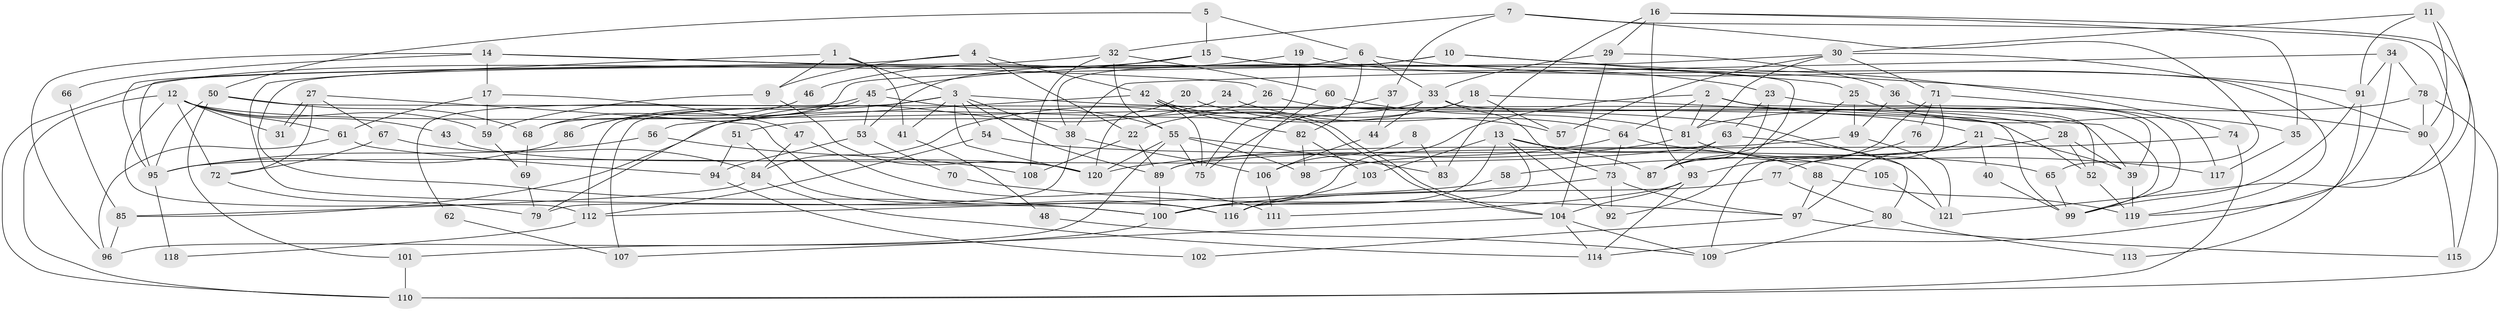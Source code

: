 // coarse degree distribution, {10: 0.02531645569620253, 7: 0.11392405063291139, 6: 0.08860759493670886, 3: 0.189873417721519, 9: 0.012658227848101266, 5: 0.16455696202531644, 2: 0.1518987341772152, 8: 0.08860759493670886, 11: 0.02531645569620253, 4: 0.13924050632911392}
// Generated by graph-tools (version 1.1) at 2025/23/03/03/25 07:23:59]
// undirected, 121 vertices, 242 edges
graph export_dot {
graph [start="1"]
  node [color=gray90,style=filled];
  1;
  2;
  3;
  4;
  5;
  6;
  7;
  8;
  9;
  10;
  11;
  12;
  13;
  14;
  15;
  16;
  17;
  18;
  19;
  20;
  21;
  22;
  23;
  24;
  25;
  26;
  27;
  28;
  29;
  30;
  31;
  32;
  33;
  34;
  35;
  36;
  37;
  38;
  39;
  40;
  41;
  42;
  43;
  44;
  45;
  46;
  47;
  48;
  49;
  50;
  51;
  52;
  53;
  54;
  55;
  56;
  57;
  58;
  59;
  60;
  61;
  62;
  63;
  64;
  65;
  66;
  67;
  68;
  69;
  70;
  71;
  72;
  73;
  74;
  75;
  76;
  77;
  78;
  79;
  80;
  81;
  82;
  83;
  84;
  85;
  86;
  87;
  88;
  89;
  90;
  91;
  92;
  93;
  94;
  95;
  96;
  97;
  98;
  99;
  100;
  101;
  102;
  103;
  104;
  105;
  106;
  107;
  108;
  109;
  110;
  111;
  112;
  113;
  114;
  115;
  116;
  117;
  118;
  119;
  120;
  121;
  1 -- 3;
  1 -- 100;
  1 -- 9;
  1 -- 41;
  2 -- 100;
  2 -- 21;
  2 -- 52;
  2 -- 64;
  2 -- 81;
  3 -- 112;
  3 -- 38;
  3 -- 41;
  3 -- 54;
  3 -- 80;
  3 -- 86;
  3 -- 89;
  3 -- 107;
  3 -- 120;
  4 -- 42;
  4 -- 95;
  4 -- 9;
  4 -- 22;
  5 -- 15;
  5 -- 6;
  5 -- 50;
  6 -- 82;
  6 -- 100;
  6 -- 33;
  6 -- 91;
  7 -- 32;
  7 -- 121;
  7 -- 37;
  7 -- 65;
  8 -- 106;
  8 -- 83;
  9 -- 59;
  9 -- 120;
  10 -- 25;
  10 -- 38;
  10 -- 53;
  10 -- 74;
  11 -- 91;
  11 -- 114;
  11 -- 30;
  11 -- 90;
  12 -- 110;
  12 -- 52;
  12 -- 31;
  12 -- 43;
  12 -- 59;
  12 -- 61;
  12 -- 72;
  12 -- 112;
  13 -- 100;
  13 -- 87;
  13 -- 88;
  13 -- 92;
  13 -- 103;
  13 -- 116;
  14 -- 17;
  14 -- 90;
  14 -- 26;
  14 -- 66;
  14 -- 96;
  15 -- 92;
  15 -- 45;
  15 -- 23;
  15 -- 110;
  16 -- 35;
  16 -- 29;
  16 -- 83;
  16 -- 93;
  16 -- 115;
  17 -- 59;
  17 -- 61;
  17 -- 47;
  18 -- 22;
  18 -- 99;
  18 -- 57;
  18 -- 84;
  19 -- 90;
  19 -- 75;
  19 -- 46;
  20 -- 120;
  20 -- 57;
  21 -- 39;
  21 -- 97;
  21 -- 40;
  21 -- 77;
  22 -- 89;
  22 -- 108;
  23 -- 87;
  23 -- 39;
  23 -- 63;
  24 -- 64;
  24 -- 79;
  25 -- 49;
  25 -- 87;
  25 -- 35;
  26 -- 28;
  26 -- 51;
  27 -- 116;
  27 -- 31;
  27 -- 31;
  27 -- 67;
  27 -- 72;
  28 -- 52;
  28 -- 39;
  28 -- 58;
  29 -- 33;
  29 -- 104;
  29 -- 36;
  30 -- 81;
  30 -- 57;
  30 -- 68;
  30 -- 71;
  30 -- 119;
  32 -- 95;
  32 -- 55;
  32 -- 60;
  32 -- 108;
  33 -- 39;
  33 -- 44;
  33 -- 73;
  33 -- 85;
  34 -- 119;
  34 -- 78;
  34 -- 38;
  34 -- 91;
  35 -- 117;
  36 -- 99;
  36 -- 49;
  37 -- 75;
  37 -- 44;
  38 -- 106;
  38 -- 79;
  39 -- 119;
  40 -- 99;
  41 -- 48;
  42 -- 56;
  42 -- 104;
  42 -- 104;
  42 -- 75;
  42 -- 82;
  43 -- 120;
  44 -- 106;
  45 -- 53;
  45 -- 55;
  45 -- 62;
  45 -- 86;
  46 -- 68;
  47 -- 84;
  47 -- 111;
  48 -- 109;
  49 -- 89;
  49 -- 121;
  50 -- 68;
  50 -- 95;
  50 -- 99;
  50 -- 101;
  51 -- 116;
  51 -- 94;
  52 -- 119;
  53 -- 94;
  53 -- 70;
  54 -- 65;
  54 -- 112;
  55 -- 96;
  55 -- 120;
  55 -- 75;
  55 -- 83;
  55 -- 98;
  56 -- 95;
  56 -- 108;
  58 -- 112;
  59 -- 69;
  60 -- 81;
  60 -- 116;
  61 -- 96;
  61 -- 94;
  62 -- 107;
  63 -- 95;
  63 -- 87;
  63 -- 121;
  64 -- 98;
  64 -- 73;
  64 -- 117;
  65 -- 99;
  66 -- 85;
  67 -- 72;
  67 -- 84;
  68 -- 69;
  69 -- 79;
  70 -- 97;
  71 -- 109;
  71 -- 76;
  71 -- 87;
  71 -- 117;
  72 -- 79;
  73 -- 92;
  73 -- 97;
  73 -- 100;
  74 -- 89;
  74 -- 110;
  76 -- 93;
  77 -- 116;
  77 -- 80;
  78 -- 81;
  78 -- 110;
  78 -- 90;
  80 -- 109;
  80 -- 113;
  81 -- 120;
  81 -- 105;
  82 -- 103;
  82 -- 98;
  84 -- 85;
  84 -- 114;
  85 -- 96;
  86 -- 95;
  88 -- 97;
  88 -- 119;
  89 -- 100;
  90 -- 115;
  91 -- 99;
  91 -- 113;
  93 -- 114;
  93 -- 104;
  93 -- 111;
  94 -- 102;
  95 -- 118;
  97 -- 115;
  97 -- 102;
  100 -- 101;
  101 -- 110;
  103 -- 116;
  104 -- 107;
  104 -- 109;
  104 -- 114;
  105 -- 121;
  106 -- 111;
  112 -- 118;
}
